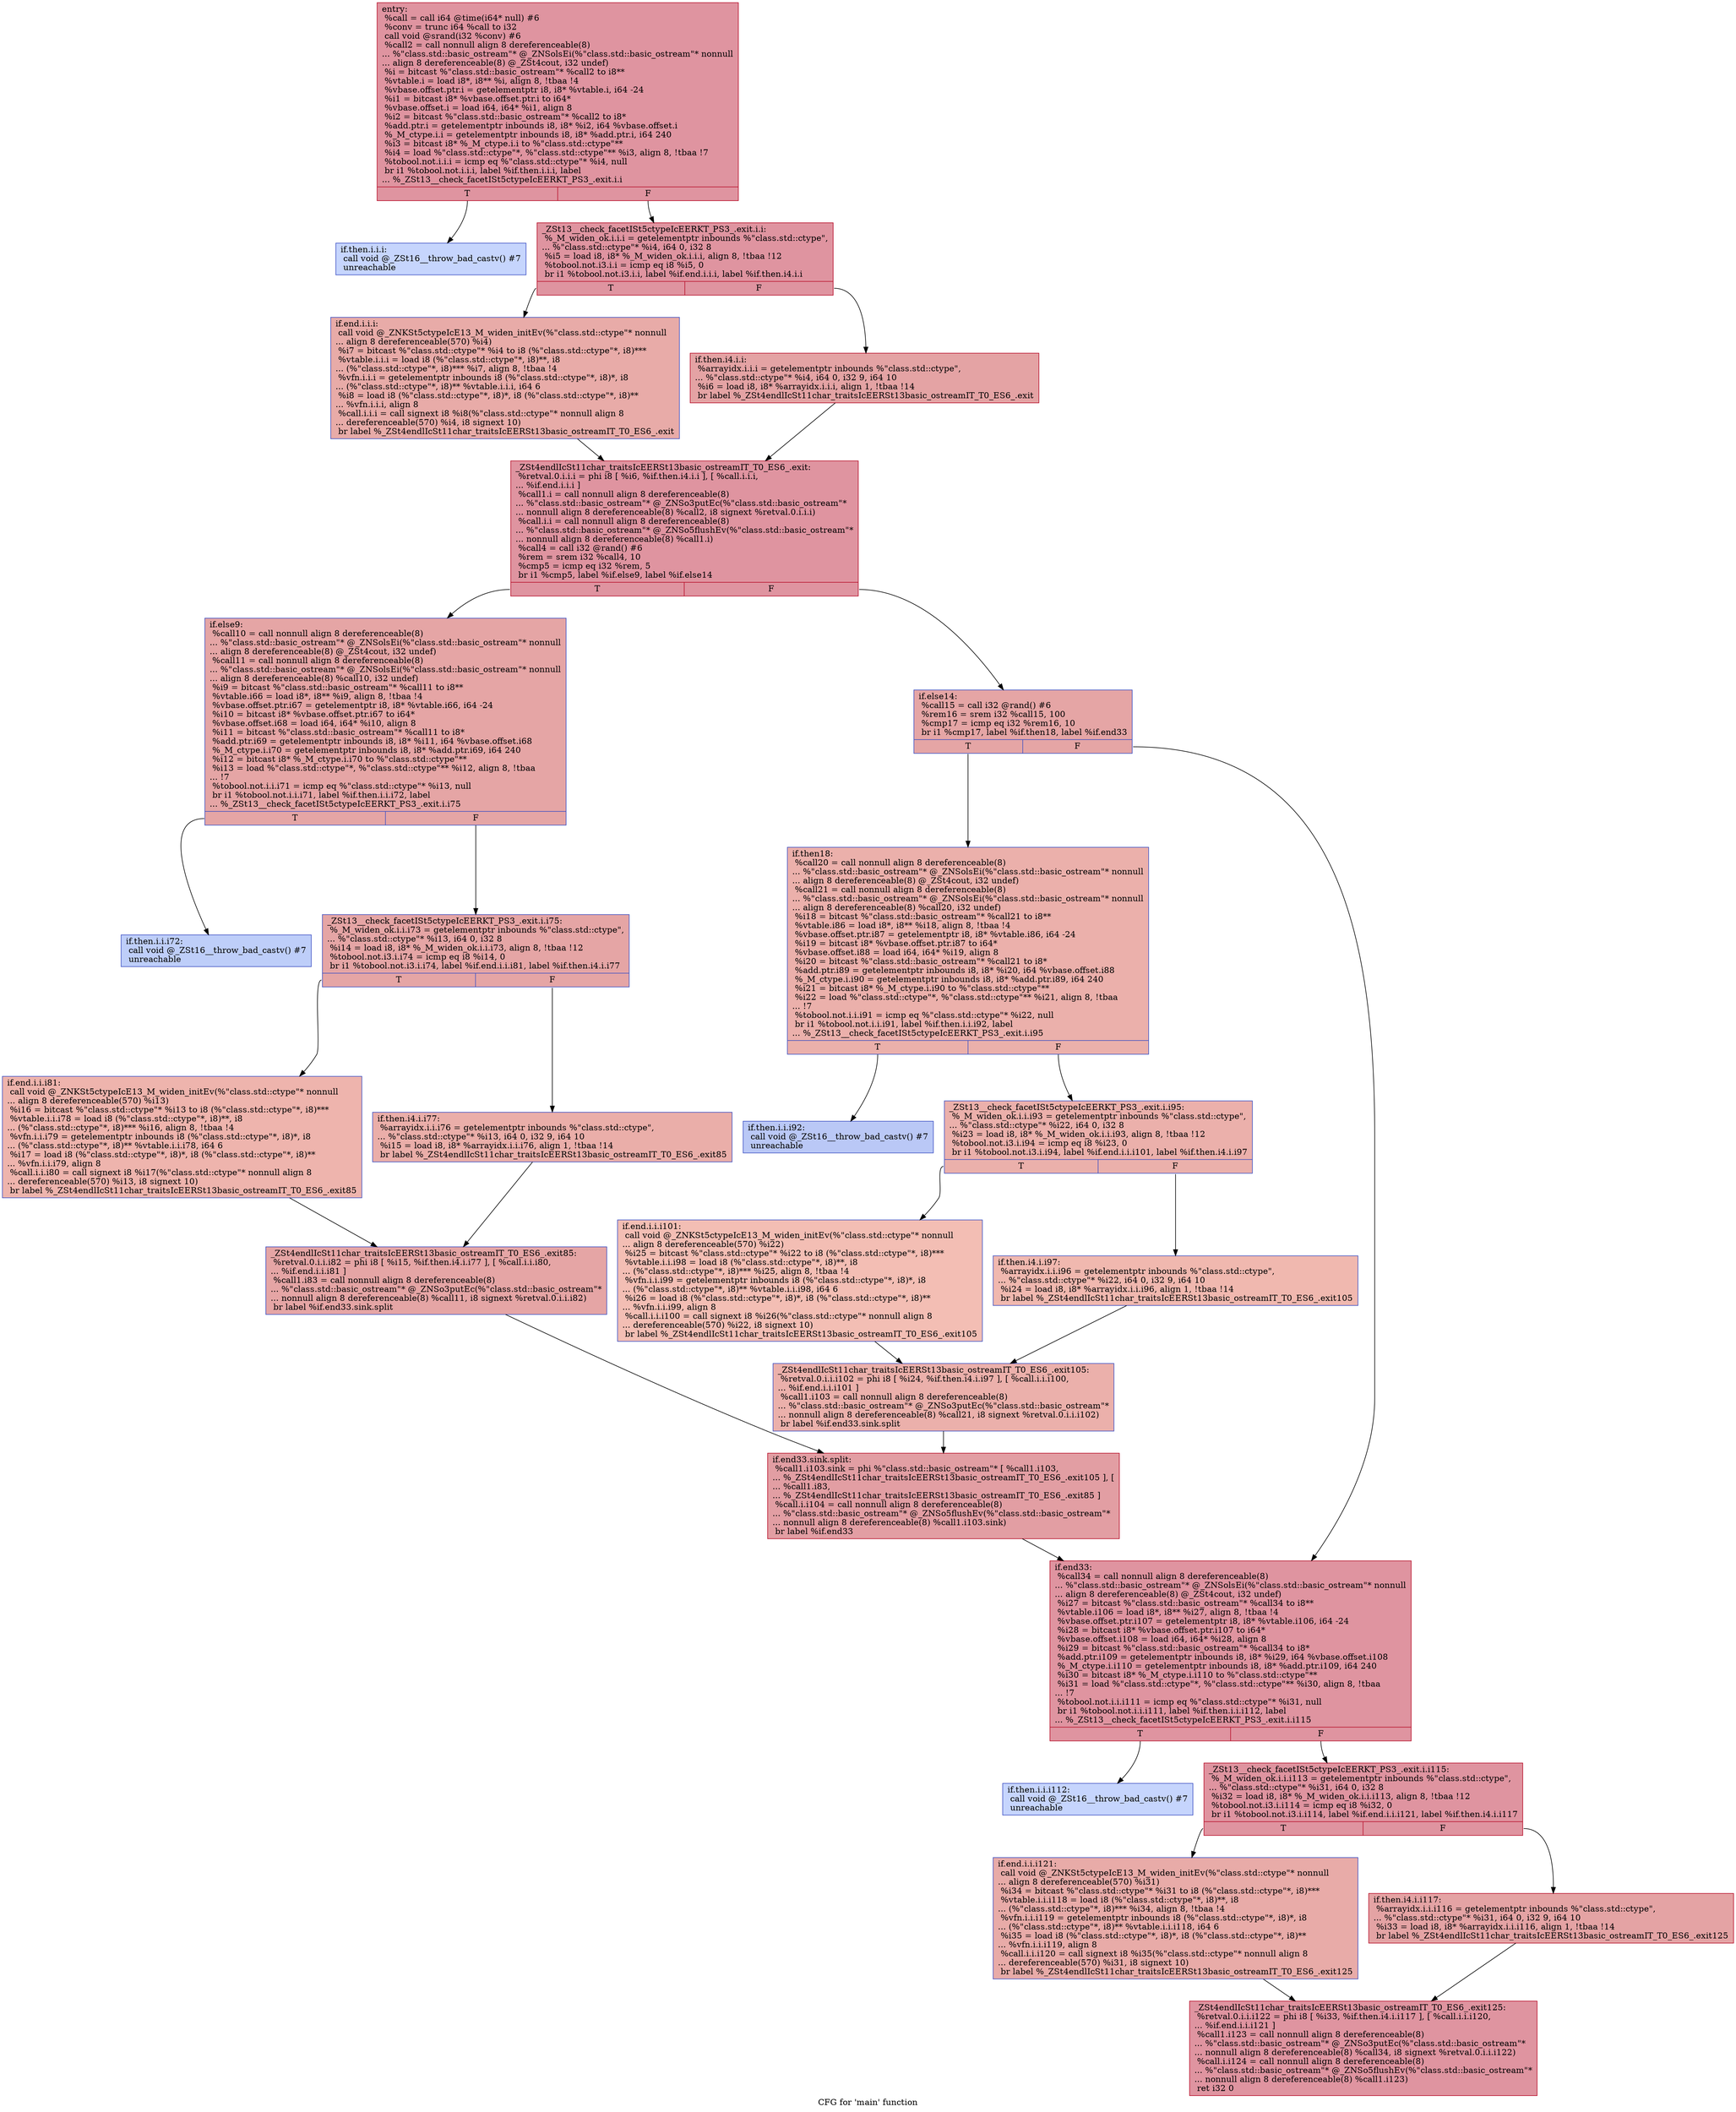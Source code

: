 digraph "CFG for 'main' function" {
	label="CFG for 'main' function";

	Node0x55f74fc27060 [shape=record,color="#b70d28ff", style=filled, fillcolor="#b70d2870",label="{entry:\l  %call = call i64 @time(i64* null) #6\l  %conv = trunc i64 %call to i32\l  call void @srand(i32 %conv) #6\l  %call2 = call nonnull align 8 dereferenceable(8)\l... %\"class.std::basic_ostream\"* @_ZNSolsEi(%\"class.std::basic_ostream\"* nonnull\l... align 8 dereferenceable(8) @_ZSt4cout, i32 undef)\l  %i = bitcast %\"class.std::basic_ostream\"* %call2 to i8**\l  %vtable.i = load i8*, i8** %i, align 8, !tbaa !4\l  %vbase.offset.ptr.i = getelementptr i8, i8* %vtable.i, i64 -24\l  %i1 = bitcast i8* %vbase.offset.ptr.i to i64*\l  %vbase.offset.i = load i64, i64* %i1, align 8\l  %i2 = bitcast %\"class.std::basic_ostream\"* %call2 to i8*\l  %add.ptr.i = getelementptr inbounds i8, i8* %i2, i64 %vbase.offset.i\l  %_M_ctype.i.i = getelementptr inbounds i8, i8* %add.ptr.i, i64 240\l  %i3 = bitcast i8* %_M_ctype.i.i to %\"class.std::ctype\"**\l  %i4 = load %\"class.std::ctype\"*, %\"class.std::ctype\"** %i3, align 8, !tbaa !7\l  %tobool.not.i.i.i = icmp eq %\"class.std::ctype\"* %i4, null\l  br i1 %tobool.not.i.i.i, label %if.then.i.i.i, label\l... %_ZSt13__check_facetISt5ctypeIcEERKT_PS3_.exit.i.i\l|{<s0>T|<s1>F}}"];
	Node0x55f74fc27060:s0 -> Node0x55f74fc292e0;
	Node0x55f74fc27060:s1 -> Node0x55f74fc293d0;
	Node0x55f74fc292e0 [shape=record,color="#3d50c3ff", style=filled, fillcolor="#7ea1fa70",label="{if.then.i.i.i:                                    \l  call void @_ZSt16__throw_bad_castv() #7\l  unreachable\l}"];
	Node0x55f74fc293d0 [shape=record,color="#b70d28ff", style=filled, fillcolor="#b70d2870",label="{_ZSt13__check_facetISt5ctypeIcEERKT_PS3_.exit.i.i: \l  %_M_widen_ok.i.i.i = getelementptr inbounds %\"class.std::ctype\",\l... %\"class.std::ctype\"* %i4, i64 0, i32 8\l  %i5 = load i8, i8* %_M_widen_ok.i.i.i, align 8, !tbaa !12\l  %tobool.not.i3.i.i = icmp eq i8 %i5, 0\l  br i1 %tobool.not.i3.i.i, label %if.end.i.i.i, label %if.then.i4.i.i\l|{<s0>T|<s1>F}}"];
	Node0x55f74fc293d0:s0 -> Node0x55f74fc29bd0;
	Node0x55f74fc293d0:s1 -> Node0x55f74fc29c20;
	Node0x55f74fc29c20 [shape=record,color="#b70d28ff", style=filled, fillcolor="#c32e3170",label="{if.then.i4.i.i:                                   \l  %arrayidx.i.i.i = getelementptr inbounds %\"class.std::ctype\",\l... %\"class.std::ctype\"* %i4, i64 0, i32 9, i64 10\l  %i6 = load i8, i8* %arrayidx.i.i.i, align 1, !tbaa !14\l  br label %_ZSt4endlIcSt11char_traitsIcEERSt13basic_ostreamIT_T0_ES6_.exit\l}"];
	Node0x55f74fc29c20 -> Node0x55f74fc29fb0;
	Node0x55f74fc29bd0 [shape=record,color="#3d50c3ff", style=filled, fillcolor="#cc403a70",label="{if.end.i.i.i:                                     \l  call void @_ZNKSt5ctypeIcE13_M_widen_initEv(%\"class.std::ctype\"* nonnull\l... align 8 dereferenceable(570) %i4)\l  %i7 = bitcast %\"class.std::ctype\"* %i4 to i8 (%\"class.std::ctype\"*, i8)***\l  %vtable.i.i.i = load i8 (%\"class.std::ctype\"*, i8)**, i8\l... (%\"class.std::ctype\"*, i8)*** %i7, align 8, !tbaa !4\l  %vfn.i.i.i = getelementptr inbounds i8 (%\"class.std::ctype\"*, i8)*, i8\l... (%\"class.std::ctype\"*, i8)** %vtable.i.i.i, i64 6\l  %i8 = load i8 (%\"class.std::ctype\"*, i8)*, i8 (%\"class.std::ctype\"*, i8)**\l... %vfn.i.i.i, align 8\l  %call.i.i.i = call signext i8 %i8(%\"class.std::ctype\"* nonnull align 8\l... dereferenceable(570) %i4, i8 signext 10)\l  br label %_ZSt4endlIcSt11char_traitsIcEERSt13basic_ostreamIT_T0_ES6_.exit\l}"];
	Node0x55f74fc29bd0 -> Node0x55f74fc29fb0;
	Node0x55f74fc29fb0 [shape=record,color="#b70d28ff", style=filled, fillcolor="#b70d2870",label="{_ZSt4endlIcSt11char_traitsIcEERSt13basic_ostreamIT_T0_ES6_.exit: \l  %retval.0.i.i.i = phi i8 [ %i6, %if.then.i4.i.i ], [ %call.i.i.i,\l... %if.end.i.i.i ]\l  %call1.i = call nonnull align 8 dereferenceable(8)\l... %\"class.std::basic_ostream\"* @_ZNSo3putEc(%\"class.std::basic_ostream\"*\l... nonnull align 8 dereferenceable(8) %call2, i8 signext %retval.0.i.i.i)\l  %call.i.i = call nonnull align 8 dereferenceable(8)\l... %\"class.std::basic_ostream\"* @_ZNSo5flushEv(%\"class.std::basic_ostream\"*\l... nonnull align 8 dereferenceable(8) %call1.i)\l  %call4 = call i32 @rand() #6\l  %rem = srem i32 %call4, 10\l  %cmp5 = icmp eq i32 %rem, 5\l  br i1 %cmp5, label %if.else9, label %if.else14\l|{<s0>T|<s1>F}}"];
	Node0x55f74fc29fb0:s0 -> Node0x55f74fc2ba30;
	Node0x55f74fc29fb0:s1 -> Node0x55f74fc2bb10;
	Node0x55f74fc2ba30 [shape=record,color="#3d50c3ff", style=filled, fillcolor="#c5333470",label="{if.else9:                                         \l  %call10 = call nonnull align 8 dereferenceable(8)\l... %\"class.std::basic_ostream\"* @_ZNSolsEi(%\"class.std::basic_ostream\"* nonnull\l... align 8 dereferenceable(8) @_ZSt4cout, i32 undef)\l  %call11 = call nonnull align 8 dereferenceable(8)\l... %\"class.std::basic_ostream\"* @_ZNSolsEi(%\"class.std::basic_ostream\"* nonnull\l... align 8 dereferenceable(8) %call10, i32 undef)\l  %i9 = bitcast %\"class.std::basic_ostream\"* %call11 to i8**\l  %vtable.i66 = load i8*, i8** %i9, align 8, !tbaa !4\l  %vbase.offset.ptr.i67 = getelementptr i8, i8* %vtable.i66, i64 -24\l  %i10 = bitcast i8* %vbase.offset.ptr.i67 to i64*\l  %vbase.offset.i68 = load i64, i64* %i10, align 8\l  %i11 = bitcast %\"class.std::basic_ostream\"* %call11 to i8*\l  %add.ptr.i69 = getelementptr inbounds i8, i8* %i11, i64 %vbase.offset.i68\l  %_M_ctype.i.i70 = getelementptr inbounds i8, i8* %add.ptr.i69, i64 240\l  %i12 = bitcast i8* %_M_ctype.i.i70 to %\"class.std::ctype\"**\l  %i13 = load %\"class.std::ctype\"*, %\"class.std::ctype\"** %i12, align 8, !tbaa\l... !7\l  %tobool.not.i.i.i71 = icmp eq %\"class.std::ctype\"* %i13, null\l  br i1 %tobool.not.i.i.i71, label %if.then.i.i.i72, label\l... %_ZSt13__check_facetISt5ctypeIcEERKT_PS3_.exit.i.i75\l|{<s0>T|<s1>F}}"];
	Node0x55f74fc2ba30:s0 -> Node0x55f74fc2dac0;
	Node0x55f74fc2ba30:s1 -> Node0x55f74fc2db50;
	Node0x55f74fc2dac0 [shape=record,color="#3d50c3ff", style=filled, fillcolor="#6c8ff170",label="{if.then.i.i.i72:                                  \l  call void @_ZSt16__throw_bad_castv() #7\l  unreachable\l}"];
	Node0x55f74fc2db50 [shape=record,color="#3d50c3ff", style=filled, fillcolor="#c5333470",label="{_ZSt13__check_facetISt5ctypeIcEERKT_PS3_.exit.i.i75: \l  %_M_widen_ok.i.i.i73 = getelementptr inbounds %\"class.std::ctype\",\l... %\"class.std::ctype\"* %i13, i64 0, i32 8\l  %i14 = load i8, i8* %_M_widen_ok.i.i.i73, align 8, !tbaa !12\l  %tobool.not.i3.i.i74 = icmp eq i8 %i14, 0\l  br i1 %tobool.not.i3.i.i74, label %if.end.i.i.i81, label %if.then.i4.i.i77\l|{<s0>T|<s1>F}}"];
	Node0x55f74fc2db50:s0 -> Node0x55f74fc2e740;
	Node0x55f74fc2db50:s1 -> Node0x55f74fc2e790;
	Node0x55f74fc2e790 [shape=record,color="#3d50c3ff", style=filled, fillcolor="#d0473d70",label="{if.then.i4.i.i77:                                 \l  %arrayidx.i.i.i76 = getelementptr inbounds %\"class.std::ctype\",\l... %\"class.std::ctype\"* %i13, i64 0, i32 9, i64 10\l  %i15 = load i8, i8* %arrayidx.i.i.i76, align 1, !tbaa !14\l  br label %_ZSt4endlIcSt11char_traitsIcEERSt13basic_ostreamIT_T0_ES6_.exit85\l}"];
	Node0x55f74fc2e790 -> Node0x55f74fc2f040;
	Node0x55f74fc2e740 [shape=record,color="#3d50c3ff", style=filled, fillcolor="#d8564670",label="{if.end.i.i.i81:                                   \l  call void @_ZNKSt5ctypeIcE13_M_widen_initEv(%\"class.std::ctype\"* nonnull\l... align 8 dereferenceable(570) %i13)\l  %i16 = bitcast %\"class.std::ctype\"* %i13 to i8 (%\"class.std::ctype\"*, i8)***\l  %vtable.i.i.i78 = load i8 (%\"class.std::ctype\"*, i8)**, i8\l... (%\"class.std::ctype\"*, i8)*** %i16, align 8, !tbaa !4\l  %vfn.i.i.i79 = getelementptr inbounds i8 (%\"class.std::ctype\"*, i8)*, i8\l... (%\"class.std::ctype\"*, i8)** %vtable.i.i.i78, i64 6\l  %i17 = load i8 (%\"class.std::ctype\"*, i8)*, i8 (%\"class.std::ctype\"*, i8)**\l... %vfn.i.i.i79, align 8\l  %call.i.i.i80 = call signext i8 %i17(%\"class.std::ctype\"* nonnull align 8\l... dereferenceable(570) %i13, i8 signext 10)\l  br label %_ZSt4endlIcSt11char_traitsIcEERSt13basic_ostreamIT_T0_ES6_.exit85\l}"];
	Node0x55f74fc2e740 -> Node0x55f74fc2f040;
	Node0x55f74fc2f040 [shape=record,color="#3d50c3ff", style=filled, fillcolor="#c5333470",label="{_ZSt4endlIcSt11char_traitsIcEERSt13basic_ostreamIT_T0_ES6_.exit85: \l  %retval.0.i.i.i82 = phi i8 [ %i15, %if.then.i4.i.i77 ], [ %call.i.i.i80,\l... %if.end.i.i.i81 ]\l  %call1.i83 = call nonnull align 8 dereferenceable(8)\l... %\"class.std::basic_ostream\"* @_ZNSo3putEc(%\"class.std::basic_ostream\"*\l... nonnull align 8 dereferenceable(8) %call11, i8 signext %retval.0.i.i.i82)\l  br label %if.end33.sink.split\l}"];
	Node0x55f74fc2f040 -> Node0x55f74fc2f830;
	Node0x55f74fc2bb10 [shape=record,color="#3d50c3ff", style=filled, fillcolor="#c5333470",label="{if.else14:                                        \l  %call15 = call i32 @rand() #6\l  %rem16 = srem i32 %call15, 100\l  %cmp17 = icmp eq i32 %rem16, 10\l  br i1 %cmp17, label %if.then18, label %if.end33\l|{<s0>T|<s1>F}}"];
	Node0x55f74fc2bb10:s0 -> Node0x55f74fc2fb20;
	Node0x55f74fc2bb10:s1 -> Node0x55f74fc2fb70;
	Node0x55f74fc2fb20 [shape=record,color="#3d50c3ff", style=filled, fillcolor="#d24b4070",label="{if.then18:                                        \l  %call20 = call nonnull align 8 dereferenceable(8)\l... %\"class.std::basic_ostream\"* @_ZNSolsEi(%\"class.std::basic_ostream\"* nonnull\l... align 8 dereferenceable(8) @_ZSt4cout, i32 undef)\l  %call21 = call nonnull align 8 dereferenceable(8)\l... %\"class.std::basic_ostream\"* @_ZNSolsEi(%\"class.std::basic_ostream\"* nonnull\l... align 8 dereferenceable(8) %call20, i32 undef)\l  %i18 = bitcast %\"class.std::basic_ostream\"* %call21 to i8**\l  %vtable.i86 = load i8*, i8** %i18, align 8, !tbaa !4\l  %vbase.offset.ptr.i87 = getelementptr i8, i8* %vtable.i86, i64 -24\l  %i19 = bitcast i8* %vbase.offset.ptr.i87 to i64*\l  %vbase.offset.i88 = load i64, i64* %i19, align 8\l  %i20 = bitcast %\"class.std::basic_ostream\"* %call21 to i8*\l  %add.ptr.i89 = getelementptr inbounds i8, i8* %i20, i64 %vbase.offset.i88\l  %_M_ctype.i.i90 = getelementptr inbounds i8, i8* %add.ptr.i89, i64 240\l  %i21 = bitcast i8* %_M_ctype.i.i90 to %\"class.std::ctype\"**\l  %i22 = load %\"class.std::ctype\"*, %\"class.std::ctype\"** %i21, align 8, !tbaa\l... !7\l  %tobool.not.i.i.i91 = icmp eq %\"class.std::ctype\"* %i22, null\l  br i1 %tobool.not.i.i.i91, label %if.then.i.i.i92, label\l... %_ZSt13__check_facetISt5ctypeIcEERKT_PS3_.exit.i.i95\l|{<s0>T|<s1>F}}"];
	Node0x55f74fc2fb20:s0 -> Node0x55f74fc30730;
	Node0x55f74fc2fb20:s1 -> Node0x55f74fc2bed0;
	Node0x55f74fc30730 [shape=record,color="#3d50c3ff", style=filled, fillcolor="#6282ea70",label="{if.then.i.i.i92:                                  \l  call void @_ZSt16__throw_bad_castv() #7\l  unreachable\l}"];
	Node0x55f74fc2bed0 [shape=record,color="#3d50c3ff", style=filled, fillcolor="#d24b4070",label="{_ZSt13__check_facetISt5ctypeIcEERKT_PS3_.exit.i.i95: \l  %_M_widen_ok.i.i.i93 = getelementptr inbounds %\"class.std::ctype\",\l... %\"class.std::ctype\"* %i22, i64 0, i32 8\l  %i23 = load i8, i8* %_M_widen_ok.i.i.i93, align 8, !tbaa !12\l  %tobool.not.i3.i.i94 = icmp eq i8 %i23, 0\l  br i1 %tobool.not.i3.i.i94, label %if.end.i.i.i101, label %if.then.i4.i.i97\l|{<s0>T|<s1>F}}"];
	Node0x55f74fc2bed0:s0 -> Node0x55f74fc2c430;
	Node0x55f74fc2bed0:s1 -> Node0x55f74fc2c480;
	Node0x55f74fc2c480 [shape=record,color="#3d50c3ff", style=filled, fillcolor="#dc5d4a70",label="{if.then.i4.i.i97:                                 \l  %arrayidx.i.i.i96 = getelementptr inbounds %\"class.std::ctype\",\l... %\"class.std::ctype\"* %i22, i64 0, i32 9, i64 10\l  %i24 = load i8, i8* %arrayidx.i.i.i96, align 1, !tbaa !14\l  br label %_ZSt4endlIcSt11char_traitsIcEERSt13basic_ostreamIT_T0_ES6_.exit105\l}"];
	Node0x55f74fc2c480 -> Node0x55f74fc317e0;
	Node0x55f74fc2c430 [shape=record,color="#3d50c3ff", style=filled, fillcolor="#e36c5570",label="{if.end.i.i.i101:                                  \l  call void @_ZNKSt5ctypeIcE13_M_widen_initEv(%\"class.std::ctype\"* nonnull\l... align 8 dereferenceable(570) %i22)\l  %i25 = bitcast %\"class.std::ctype\"* %i22 to i8 (%\"class.std::ctype\"*, i8)***\l  %vtable.i.i.i98 = load i8 (%\"class.std::ctype\"*, i8)**, i8\l... (%\"class.std::ctype\"*, i8)*** %i25, align 8, !tbaa !4\l  %vfn.i.i.i99 = getelementptr inbounds i8 (%\"class.std::ctype\"*, i8)*, i8\l... (%\"class.std::ctype\"*, i8)** %vtable.i.i.i98, i64 6\l  %i26 = load i8 (%\"class.std::ctype\"*, i8)*, i8 (%\"class.std::ctype\"*, i8)**\l... %vfn.i.i.i99, align 8\l  %call.i.i.i100 = call signext i8 %i26(%\"class.std::ctype\"* nonnull align 8\l... dereferenceable(570) %i22, i8 signext 10)\l  br label %_ZSt4endlIcSt11char_traitsIcEERSt13basic_ostreamIT_T0_ES6_.exit105\l}"];
	Node0x55f74fc2c430 -> Node0x55f74fc317e0;
	Node0x55f74fc317e0 [shape=record,color="#3d50c3ff", style=filled, fillcolor="#d24b4070",label="{_ZSt4endlIcSt11char_traitsIcEERSt13basic_ostreamIT_T0_ES6_.exit105: \l  %retval.0.i.i.i102 = phi i8 [ %i24, %if.then.i4.i.i97 ], [ %call.i.i.i100,\l... %if.end.i.i.i101 ]\l  %call1.i103 = call nonnull align 8 dereferenceable(8)\l... %\"class.std::basic_ostream\"* @_ZNSo3putEc(%\"class.std::basic_ostream\"*\l... nonnull align 8 dereferenceable(8) %call21, i8 signext %retval.0.i.i.i102)\l  br label %if.end33.sink.split\l}"];
	Node0x55f74fc317e0 -> Node0x55f74fc2f830;
	Node0x55f74fc2f830 [shape=record,color="#b70d28ff", style=filled, fillcolor="#be242e70",label="{if.end33.sink.split:                              \l  %call1.i103.sink = phi %\"class.std::basic_ostream\"* [ %call1.i103,\l... %_ZSt4endlIcSt11char_traitsIcEERSt13basic_ostreamIT_T0_ES6_.exit105 ], [\l... %call1.i83,\l... %_ZSt4endlIcSt11char_traitsIcEERSt13basic_ostreamIT_T0_ES6_.exit85 ]\l  %call.i.i104 = call nonnull align 8 dereferenceable(8)\l... %\"class.std::basic_ostream\"* @_ZNSo5flushEv(%\"class.std::basic_ostream\"*\l... nonnull align 8 dereferenceable(8) %call1.i103.sink)\l  br label %if.end33\l}"];
	Node0x55f74fc2f830 -> Node0x55f74fc2fb70;
	Node0x55f74fc2fb70 [shape=record,color="#b70d28ff", style=filled, fillcolor="#b70d2870",label="{if.end33:                                         \l  %call34 = call nonnull align 8 dereferenceable(8)\l... %\"class.std::basic_ostream\"* @_ZNSolsEi(%\"class.std::basic_ostream\"* nonnull\l... align 8 dereferenceable(8) @_ZSt4cout, i32 undef)\l  %i27 = bitcast %\"class.std::basic_ostream\"* %call34 to i8**\l  %vtable.i106 = load i8*, i8** %i27, align 8, !tbaa !4\l  %vbase.offset.ptr.i107 = getelementptr i8, i8* %vtable.i106, i64 -24\l  %i28 = bitcast i8* %vbase.offset.ptr.i107 to i64*\l  %vbase.offset.i108 = load i64, i64* %i28, align 8\l  %i29 = bitcast %\"class.std::basic_ostream\"* %call34 to i8*\l  %add.ptr.i109 = getelementptr inbounds i8, i8* %i29, i64 %vbase.offset.i108\l  %_M_ctype.i.i110 = getelementptr inbounds i8, i8* %add.ptr.i109, i64 240\l  %i30 = bitcast i8* %_M_ctype.i.i110 to %\"class.std::ctype\"**\l  %i31 = load %\"class.std::ctype\"*, %\"class.std::ctype\"** %i30, align 8, !tbaa\l... !7\l  %tobool.not.i.i.i111 = icmp eq %\"class.std::ctype\"* %i31, null\l  br i1 %tobool.not.i.i.i111, label %if.then.i.i.i112, label\l... %_ZSt13__check_facetISt5ctypeIcEERKT_PS3_.exit.i.i115\l|{<s0>T|<s1>F}}"];
	Node0x55f74fc2fb70:s0 -> Node0x55f74fc33080;
	Node0x55f74fc2fb70:s1 -> Node0x55f74fc330f0;
	Node0x55f74fc33080 [shape=record,color="#3d50c3ff", style=filled, fillcolor="#7ea1fa70",label="{if.then.i.i.i112:                                 \l  call void @_ZSt16__throw_bad_castv() #7\l  unreachable\l}"];
	Node0x55f74fc330f0 [shape=record,color="#b70d28ff", style=filled, fillcolor="#b70d2870",label="{_ZSt13__check_facetISt5ctypeIcEERKT_PS3_.exit.i.i115: \l  %_M_widen_ok.i.i.i113 = getelementptr inbounds %\"class.std::ctype\",\l... %\"class.std::ctype\"* %i31, i64 0, i32 8\l  %i32 = load i8, i8* %_M_widen_ok.i.i.i113, align 8, !tbaa !12\l  %tobool.not.i3.i.i114 = icmp eq i8 %i32, 0\l  br i1 %tobool.not.i3.i.i114, label %if.end.i.i.i121, label %if.then.i4.i.i117\l|{<s0>T|<s1>F}}"];
	Node0x55f74fc330f0:s0 -> Node0x55f74fc335d0;
	Node0x55f74fc330f0:s1 -> Node0x55f74fc33620;
	Node0x55f74fc33620 [shape=record,color="#b70d28ff", style=filled, fillcolor="#c32e3170",label="{if.then.i4.i.i117:                                \l  %arrayidx.i.i.i116 = getelementptr inbounds %\"class.std::ctype\",\l... %\"class.std::ctype\"* %i31, i64 0, i32 9, i64 10\l  %i33 = load i8, i8* %arrayidx.i.i.i116, align 1, !tbaa !14\l  br label %_ZSt4endlIcSt11char_traitsIcEERSt13basic_ostreamIT_T0_ES6_.exit125\l}"];
	Node0x55f74fc33620 -> Node0x55f74fc338c0;
	Node0x55f74fc335d0 [shape=record,color="#3d50c3ff", style=filled, fillcolor="#cc403a70",label="{if.end.i.i.i121:                                  \l  call void @_ZNKSt5ctypeIcE13_M_widen_initEv(%\"class.std::ctype\"* nonnull\l... align 8 dereferenceable(570) %i31)\l  %i34 = bitcast %\"class.std::ctype\"* %i31 to i8 (%\"class.std::ctype\"*, i8)***\l  %vtable.i.i.i118 = load i8 (%\"class.std::ctype\"*, i8)**, i8\l... (%\"class.std::ctype\"*, i8)*** %i34, align 8, !tbaa !4\l  %vfn.i.i.i119 = getelementptr inbounds i8 (%\"class.std::ctype\"*, i8)*, i8\l... (%\"class.std::ctype\"*, i8)** %vtable.i.i.i118, i64 6\l  %i35 = load i8 (%\"class.std::ctype\"*, i8)*, i8 (%\"class.std::ctype\"*, i8)**\l... %vfn.i.i.i119, align 8\l  %call.i.i.i120 = call signext i8 %i35(%\"class.std::ctype\"* nonnull align 8\l... dereferenceable(570) %i31, i8 signext 10)\l  br label %_ZSt4endlIcSt11char_traitsIcEERSt13basic_ostreamIT_T0_ES6_.exit125\l}"];
	Node0x55f74fc335d0 -> Node0x55f74fc338c0;
	Node0x55f74fc338c0 [shape=record,color="#b70d28ff", style=filled, fillcolor="#b70d2870",label="{_ZSt4endlIcSt11char_traitsIcEERSt13basic_ostreamIT_T0_ES6_.exit125: \l  %retval.0.i.i.i122 = phi i8 [ %i33, %if.then.i4.i.i117 ], [ %call.i.i.i120,\l... %if.end.i.i.i121 ]\l  %call1.i123 = call nonnull align 8 dereferenceable(8)\l... %\"class.std::basic_ostream\"* @_ZNSo3putEc(%\"class.std::basic_ostream\"*\l... nonnull align 8 dereferenceable(8) %call34, i8 signext %retval.0.i.i.i122)\l  %call.i.i124 = call nonnull align 8 dereferenceable(8)\l... %\"class.std::basic_ostream\"* @_ZNSo5flushEv(%\"class.std::basic_ostream\"*\l... nonnull align 8 dereferenceable(8) %call1.i123)\l  ret i32 0\l}"];
}
